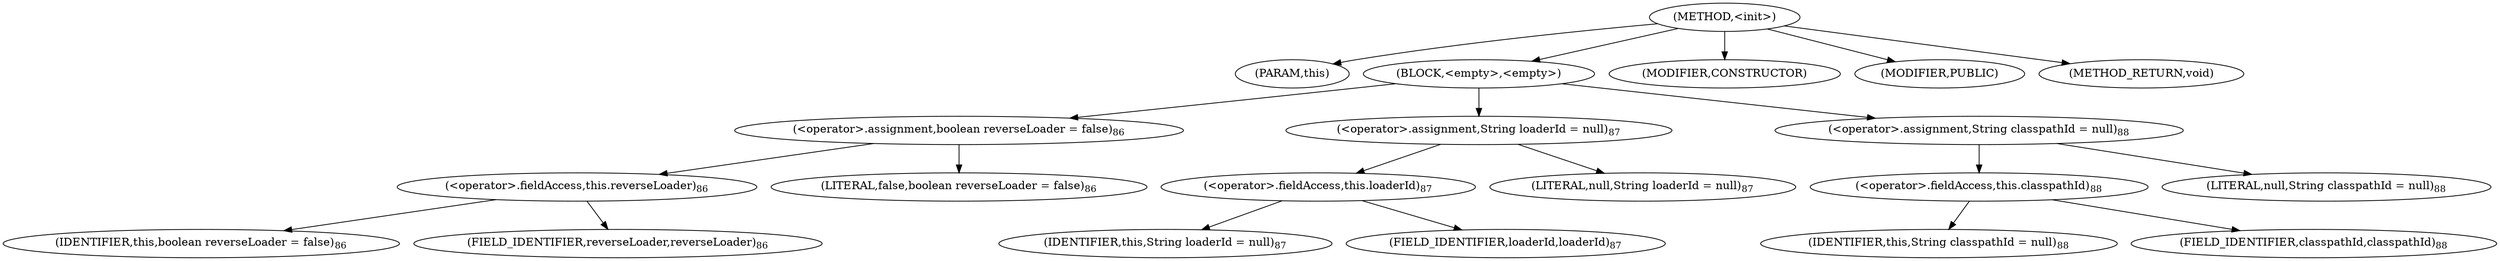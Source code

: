 digraph "&lt;init&gt;" {  
"693" [label = <(METHOD,&lt;init&gt;)> ]
"694" [label = <(PARAM,this)> ]
"695" [label = <(BLOCK,&lt;empty&gt;,&lt;empty&gt;)> ]
"696" [label = <(&lt;operator&gt;.assignment,boolean reverseLoader = false)<SUB>86</SUB>> ]
"697" [label = <(&lt;operator&gt;.fieldAccess,this.reverseLoader)<SUB>86</SUB>> ]
"698" [label = <(IDENTIFIER,this,boolean reverseLoader = false)<SUB>86</SUB>> ]
"699" [label = <(FIELD_IDENTIFIER,reverseLoader,reverseLoader)<SUB>86</SUB>> ]
"700" [label = <(LITERAL,false,boolean reverseLoader = false)<SUB>86</SUB>> ]
"701" [label = <(&lt;operator&gt;.assignment,String loaderId = null)<SUB>87</SUB>> ]
"702" [label = <(&lt;operator&gt;.fieldAccess,this.loaderId)<SUB>87</SUB>> ]
"703" [label = <(IDENTIFIER,this,String loaderId = null)<SUB>87</SUB>> ]
"704" [label = <(FIELD_IDENTIFIER,loaderId,loaderId)<SUB>87</SUB>> ]
"705" [label = <(LITERAL,null,String loaderId = null)<SUB>87</SUB>> ]
"706" [label = <(&lt;operator&gt;.assignment,String classpathId = null)<SUB>88</SUB>> ]
"707" [label = <(&lt;operator&gt;.fieldAccess,this.classpathId)<SUB>88</SUB>> ]
"708" [label = <(IDENTIFIER,this,String classpathId = null)<SUB>88</SUB>> ]
"709" [label = <(FIELD_IDENTIFIER,classpathId,classpathId)<SUB>88</SUB>> ]
"710" [label = <(LITERAL,null,String classpathId = null)<SUB>88</SUB>> ]
"711" [label = <(MODIFIER,CONSTRUCTOR)> ]
"712" [label = <(MODIFIER,PUBLIC)> ]
"713" [label = <(METHOD_RETURN,void)> ]
  "693" -> "694" 
  "693" -> "695" 
  "693" -> "711" 
  "693" -> "712" 
  "693" -> "713" 
  "695" -> "696" 
  "695" -> "701" 
  "695" -> "706" 
  "696" -> "697" 
  "696" -> "700" 
  "697" -> "698" 
  "697" -> "699" 
  "701" -> "702" 
  "701" -> "705" 
  "702" -> "703" 
  "702" -> "704" 
  "706" -> "707" 
  "706" -> "710" 
  "707" -> "708" 
  "707" -> "709" 
}
